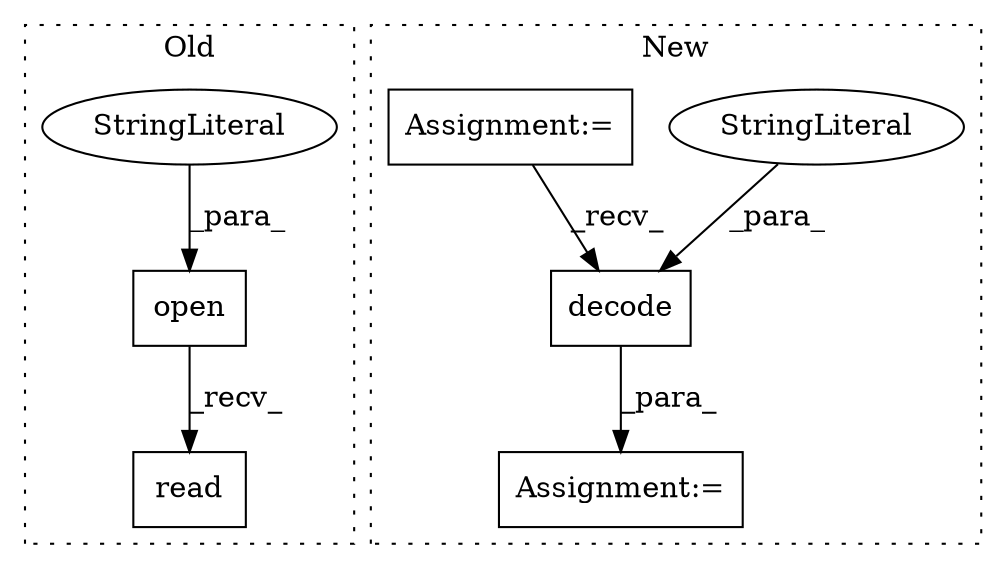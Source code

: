 digraph G {
subgraph cluster0 {
1 [label="open" a="32" s="39869,39934" l="5,1" shape="box"];
3 [label="StringLiteral" a="45" s="39931" l="3" shape="ellipse"];
7 [label="read" a="32" s="40174" l="6" shape="box"];
label = "Old";
style="dotted";
}
subgraph cluster1 {
2 [label="decode" a="32" s="40063,40077" l="7,1" shape="box"];
4 [label="StringLiteral" a="45" s="40070" l="7" shape="ellipse"];
5 [label="Assignment:=" a="7" s="40051" l="1" shape="box"];
6 [label="Assignment:=" a="7" s="40026" l="3" shape="box"];
label = "New";
style="dotted";
}
1 -> 7 [label="_recv_"];
2 -> 5 [label="_para_"];
3 -> 1 [label="_para_"];
4 -> 2 [label="_para_"];
6 -> 2 [label="_recv_"];
}